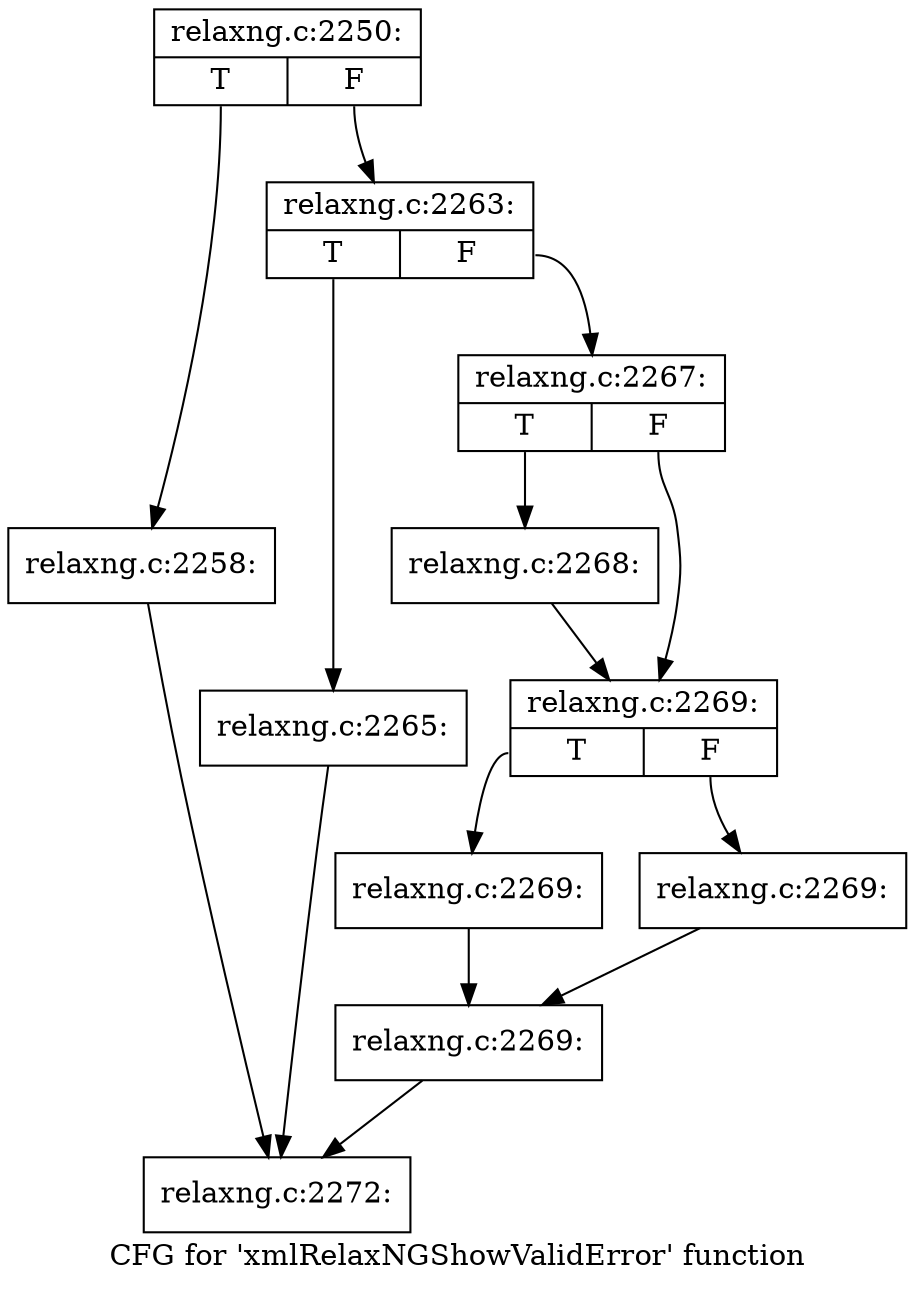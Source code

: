 digraph "CFG for 'xmlRelaxNGShowValidError' function" {
	label="CFG for 'xmlRelaxNGShowValidError' function";

	Node0x555e9c5ac860 [shape=record,label="{relaxng.c:2250:|{<s0>T|<s1>F}}"];
	Node0x555e9c5ac860:s0 -> Node0x555e9c5b1a70;
	Node0x555e9c5ac860:s1 -> Node0x555e9c5b1ac0;
	Node0x555e9c5b1a70 [shape=record,label="{relaxng.c:2258:}"];
	Node0x555e9c5b1a70 -> Node0x555e9c5ac8b0;
	Node0x555e9c5b1ac0 [shape=record,label="{relaxng.c:2263:|{<s0>T|<s1>F}}"];
	Node0x555e9c5b1ac0:s0 -> Node0x555e9c5b2bc0;
	Node0x555e9c5b1ac0:s1 -> Node0x555e9c5b2c10;
	Node0x555e9c5b2bc0 [shape=record,label="{relaxng.c:2265:}"];
	Node0x555e9c5b2bc0 -> Node0x555e9c5ac8b0;
	Node0x555e9c5b2c10 [shape=record,label="{relaxng.c:2267:|{<s0>T|<s1>F}}"];
	Node0x555e9c5b2c10:s0 -> Node0x555e9c5b2f30;
	Node0x555e9c5b2c10:s1 -> Node0x555e9c5b2f80;
	Node0x555e9c5b2f30 [shape=record,label="{relaxng.c:2268:}"];
	Node0x555e9c5b2f30 -> Node0x555e9c5b2f80;
	Node0x555e9c5b2f80 [shape=record,label="{relaxng.c:2269:|{<s0>T|<s1>F}}"];
	Node0x555e9c5b2f80:s0 -> Node0x555e9c5b38b0;
	Node0x555e9c5b2f80:s1 -> Node0x555e9c5b3900;
	Node0x555e9c5b38b0 [shape=record,label="{relaxng.c:2269:}"];
	Node0x555e9c5b38b0 -> Node0x555e9c5b3950;
	Node0x555e9c5b3900 [shape=record,label="{relaxng.c:2269:}"];
	Node0x555e9c5b3900 -> Node0x555e9c5b3950;
	Node0x555e9c5b3950 [shape=record,label="{relaxng.c:2269:}"];
	Node0x555e9c5b3950 -> Node0x555e9c5ac8b0;
	Node0x555e9c5ac8b0 [shape=record,label="{relaxng.c:2272:}"];
}
